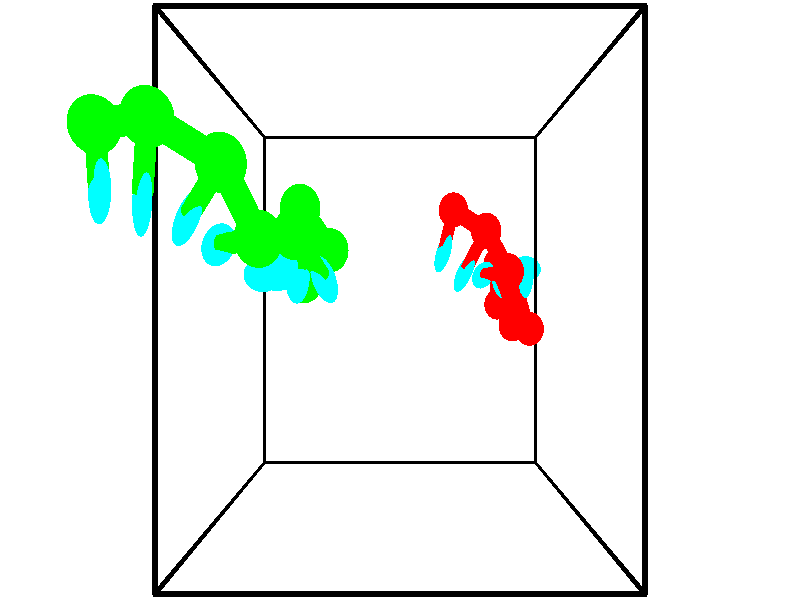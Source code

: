 // switches for output
#declare DRAW_BASES = 1; // possible values are 0, 1; only relevant for DNA ribbons
#declare DRAW_BASES_TYPE = 3; // possible values are 1, 2, 3; only relevant for DNA ribbons
#declare DRAW_FOG = 0; // set to 1 to enable fog

#include "colors.inc"

#include "transforms.inc"
background { rgb <1, 1, 1>}

#default {
   normal{
       ripples 0.25
       frequency 0.20
       turbulence 0.2
       lambda 5
   }
	finish {
		phong 0.1
		phong_size 40.
	}
}

// original window dimensions: 1024x640


// camera settings

camera {
	sky <-0, 1, 0>
	up <-0, 1, 0>
	right 1.6 * <1, 0, 0>
	location <2.5, 2.5, 11.1562>
	look_at <2.5, 2.5, 2.5>
	direction <0, 0, -8.6562>
	angle 67.0682
}


# declare cpy_camera_pos = <2.5, 2.5, 11.1562>;
# if (DRAW_FOG = 1)
fog {
	fog_type 2
	up vnormalize(cpy_camera_pos)
	color rgbt<1,1,1,0.3>
	distance 1e-5
	fog_alt 3e-3
	fog_offset 4
}
# end


// LIGHTS

# declare lum = 6;
global_settings {
	ambient_light rgb lum * <0.05, 0.05, 0.05>
	max_trace_level 15
}# declare cpy_direct_light_amount = 0.25;
light_source
{	1000 * <-1, -1, 1>,
	rgb lum * cpy_direct_light_amount
	parallel
}

light_source
{	1000 * <1, 1, -1>,
	rgb lum * cpy_direct_light_amount
	parallel
}

// strand 0

// nucleotide -1

// particle -1
sphere {
	<3.415372, 3.787213, 0.794129> 0.250000
	pigment { color rgbt <1,0,0,0> }
	no_shadow
}
cylinder {
	<3.306584, 3.427410, 0.930904>,  <3.241312, 3.211529, 1.012969>, 0.100000
	pigment { color rgbt <1,0,0,0> }
	no_shadow
}
cylinder {
	<3.306584, 3.427410, 0.930904>,  <3.415372, 3.787213, 0.794129>, 0.100000
	pigment { color rgbt <1,0,0,0> }
	no_shadow
}

// particle -1
sphere {
	<3.306584, 3.427410, 0.930904> 0.100000
	pigment { color rgbt <1,0,0,0> }
	no_shadow
}
sphere {
	0, 1
	scale<0.080000,0.200000,0.300000>
	matrix <0.817471, -0.403432, -0.411076,
		0.507714, 0.167724, 0.845041,
		-0.271969, -0.899506, 0.341938,
		3.224994, 3.157558, 1.033486>
	pigment { color rgbt <0,1,1,0> }
	no_shadow
}
cylinder {
	<3.930068, 3.456469, 1.132741>,  <3.415372, 3.787213, 0.794129>, 0.130000
	pigment { color rgbt <1,0,0,0> }
	no_shadow
}

// nucleotide -1

// particle -1
sphere {
	<3.930068, 3.456469, 1.132741> 0.250000
	pigment { color rgbt <1,0,0,0> }
	no_shadow
}
cylinder {
	<3.733605, 3.126274, 1.021505>,  <3.615727, 2.928157, 0.954764>, 0.100000
	pigment { color rgbt <1,0,0,0> }
	no_shadow
}
cylinder {
	<3.733605, 3.126274, 1.021505>,  <3.930068, 3.456469, 1.132741>, 0.100000
	pigment { color rgbt <1,0,0,0> }
	no_shadow
}

// particle -1
sphere {
	<3.733605, 3.126274, 1.021505> 0.100000
	pigment { color rgbt <1,0,0,0> }
	no_shadow
}
sphere {
	0, 1
	scale<0.080000,0.200000,0.300000>
	matrix <0.836080, -0.357183, -0.416403,
		0.244408, -0.437024, 0.865607,
		-0.491158, -0.825488, -0.278089,
		3.586257, 2.878628, 0.938079>
	pigment { color rgbt <0,1,1,0> }
	no_shadow
}
cylinder {
	<4.254817, 2.882245, 1.372243>,  <3.930068, 3.456469, 1.132741>, 0.130000
	pigment { color rgbt <1,0,0,0> }
	no_shadow
}

// nucleotide -1

// particle -1
sphere {
	<4.254817, 2.882245, 1.372243> 0.250000
	pigment { color rgbt <1,0,0,0> }
	no_shadow
}
cylinder {
	<4.069529, 2.868145, 1.018026>,  <3.958356, 2.859685, 0.805496>, 0.100000
	pigment { color rgbt <1,0,0,0> }
	no_shadow
}
cylinder {
	<4.069529, 2.868145, 1.018026>,  <4.254817, 2.882245, 1.372243>, 0.100000
	pigment { color rgbt <1,0,0,0> }
	no_shadow
}

// particle -1
sphere {
	<4.069529, 2.868145, 1.018026> 0.100000
	pigment { color rgbt <1,0,0,0> }
	no_shadow
}
sphere {
	0, 1
	scale<0.080000,0.200000,0.300000>
	matrix <0.851527, -0.294629, -0.433700,
		-0.245618, -0.954961, 0.166495,
		-0.463221, -0.035251, -0.885541,
		3.930563, 2.857570, 0.752364>
	pigment { color rgbt <0,1,1,0> }
	no_shadow
}
cylinder {
	<4.446869, 2.257187, 1.034736>,  <4.254817, 2.882245, 1.372243>, 0.130000
	pigment { color rgbt <1,0,0,0> }
	no_shadow
}

// nucleotide -1

// particle -1
sphere {
	<4.446869, 2.257187, 1.034736> 0.250000
	pigment { color rgbt <1,0,0,0> }
	no_shadow
}
cylinder {
	<4.351312, 2.556557, 0.787256>,  <4.293977, 2.736179, 0.638768>, 0.100000
	pigment { color rgbt <1,0,0,0> }
	no_shadow
}
cylinder {
	<4.351312, 2.556557, 0.787256>,  <4.446869, 2.257187, 1.034736>, 0.100000
	pigment { color rgbt <1,0,0,0> }
	no_shadow
}

// particle -1
sphere {
	<4.351312, 2.556557, 0.787256> 0.100000
	pigment { color rgbt <1,0,0,0> }
	no_shadow
}
sphere {
	0, 1
	scale<0.080000,0.200000,0.300000>
	matrix <0.802446, -0.206637, -0.559805,
		-0.546818, -0.630208, -0.551206,
		-0.238894, 0.748425, -0.618700,
		4.279644, 2.781084, 0.601646>
	pigment { color rgbt <0,1,1,0> }
	no_shadow
}
cylinder {
	<4.780159, 2.077213, 0.511974>,  <4.446869, 2.257187, 1.034736>, 0.130000
	pigment { color rgbt <1,0,0,0> }
	no_shadow
}

// nucleotide -1

// particle -1
sphere {
	<4.780159, 2.077213, 0.511974> 0.250000
	pigment { color rgbt <1,0,0,0> }
	no_shadow
}
cylinder {
	<4.672256, 2.447647, 0.406448>,  <4.607514, 2.669908, 0.343133>, 0.100000
	pigment { color rgbt <1,0,0,0> }
	no_shadow
}
cylinder {
	<4.672256, 2.447647, 0.406448>,  <4.780159, 2.077213, 0.511974>, 0.100000
	pigment { color rgbt <1,0,0,0> }
	no_shadow
}

// particle -1
sphere {
	<4.672256, 2.447647, 0.406448> 0.100000
	pigment { color rgbt <1,0,0,0> }
	no_shadow
}
sphere {
	0, 1
	scale<0.080000,0.200000,0.300000>
	matrix <0.766783, 0.040865, -0.640604,
		-0.582474, -0.375096, -0.721130,
		-0.269757, 0.926085, -0.263814,
		4.591329, 2.725473, 0.327304>
	pigment { color rgbt <0,1,1,0> }
	no_shadow
}
cylinder {
	<4.622407, 2.095615, -0.275674>,  <4.780159, 2.077213, 0.511974>, 0.130000
	pigment { color rgbt <1,0,0,0> }
	no_shadow
}

// nucleotide -1

// particle -1
sphere {
	<4.622407, 2.095615, -0.275674> 0.250000
	pigment { color rgbt <1,0,0,0> }
	no_shadow
}
cylinder {
	<4.707454, 2.472710, -0.172878>,  <4.758482, 2.698966, -0.111201>, 0.100000
	pigment { color rgbt <1,0,0,0> }
	no_shadow
}
cylinder {
	<4.707454, 2.472710, -0.172878>,  <4.622407, 2.095615, -0.275674>, 0.100000
	pigment { color rgbt <1,0,0,0> }
	no_shadow
}

// particle -1
sphere {
	<4.707454, 2.472710, -0.172878> 0.100000
	pigment { color rgbt <1,0,0,0> }
	no_shadow
}
sphere {
	0, 1
	scale<0.080000,0.200000,0.300000>
	matrix <0.494916, 0.122872, -0.860210,
		-0.842527, 0.310083, -0.440450,
		0.212617, 0.942736, 0.256989,
		4.771239, 2.755530, -0.095782>
	pigment { color rgbt <0,1,1,0> }
	no_shadow
}
cylinder {
	<4.433466, 2.425690, -0.869397>,  <4.622407, 2.095615, -0.275674>, 0.130000
	pigment { color rgbt <1,0,0,0> }
	no_shadow
}

// nucleotide -1

// particle -1
sphere {
	<4.433466, 2.425690, -0.869397> 0.250000
	pigment { color rgbt <1,0,0,0> }
	no_shadow
}
cylinder {
	<4.666625, 2.669838, -0.654854>,  <4.806520, 2.816327, -0.526128>, 0.100000
	pigment { color rgbt <1,0,0,0> }
	no_shadow
}
cylinder {
	<4.666625, 2.669838, -0.654854>,  <4.433466, 2.425690, -0.869397>, 0.100000
	pigment { color rgbt <1,0,0,0> }
	no_shadow
}

// particle -1
sphere {
	<4.666625, 2.669838, -0.654854> 0.100000
	pigment { color rgbt <1,0,0,0> }
	no_shadow
}
sphere {
	0, 1
	scale<0.080000,0.200000,0.300000>
	matrix <0.575640, 0.155678, -0.802747,
		-0.573472, 0.776667, -0.260610,
		0.582896, 0.610370, 0.536358,
		4.841494, 2.852949, -0.493946>
	pigment { color rgbt <0,1,1,0> }
	no_shadow
}
cylinder {
	<4.474735, 3.121917, -1.293555>,  <4.433466, 2.425690, -0.869397>, 0.130000
	pigment { color rgbt <1,0,0,0> }
	no_shadow
}

// nucleotide -1

// particle -1
sphere {
	<4.474735, 3.121917, -1.293555> 0.250000
	pigment { color rgbt <1,0,0,0> }
	no_shadow
}
cylinder {
	<4.788584, 3.067356, -1.051641>,  <4.976893, 3.034620, -0.906493>, 0.100000
	pigment { color rgbt <1,0,0,0> }
	no_shadow
}
cylinder {
	<4.788584, 3.067356, -1.051641>,  <4.474735, 3.121917, -1.293555>, 0.100000
	pigment { color rgbt <1,0,0,0> }
	no_shadow
}

// particle -1
sphere {
	<4.788584, 3.067356, -1.051641> 0.100000
	pigment { color rgbt <1,0,0,0> }
	no_shadow
}
sphere {
	0, 1
	scale<0.080000,0.200000,0.300000>
	matrix <0.616989, 0.076157, -0.783278,
		0.060782, 0.987722, 0.143912,
		0.784621, -0.136401, 0.604785,
		5.023970, 3.026436, -0.870206>
	pigment { color rgbt <0,1,1,0> }
	no_shadow
}
// strand 1

// nucleotide -1

// particle -1
sphere {
	<1.127675, 2.712702, 2.464968> 0.250000
	pigment { color rgbt <0,1,0,0> }
	no_shadow
}
cylinder {
	<0.853516, 2.752731, 2.753471>,  <0.689020, 2.776749, 2.926573>, 0.100000
	pigment { color rgbt <0,1,0,0> }
	no_shadow
}
cylinder {
	<0.853516, 2.752731, 2.753471>,  <1.127675, 2.712702, 2.464968>, 0.100000
	pigment { color rgbt <0,1,0,0> }
	no_shadow
}

// particle -1
sphere {
	<0.853516, 2.752731, 2.753471> 0.100000
	pigment { color rgbt <0,1,0,0> }
	no_shadow
}
sphere {
	0, 1
	scale<0.080000,0.200000,0.300000>
	matrix <0.660853, -0.330457, 0.673848,
		0.305779, 0.938501, 0.160361,
		-0.685399, 0.100074, 0.721258,
		0.647896, 2.782753, 2.969849>
	pigment { color rgbt <0,1,1,0> }
	no_shadow
}
cylinder {
	<1.549879, 3.062576, 2.961032>,  <1.127675, 2.712702, 2.464968>, 0.130000
	pigment { color rgbt <0,1,0,0> }
	no_shadow
}

// nucleotide -1

// particle -1
sphere {
	<1.549879, 3.062576, 2.961032> 0.250000
	pigment { color rgbt <0,1,0,0> }
	no_shadow
}
cylinder {
	<1.225330, 2.917603, 3.144474>,  <1.030601, 2.830619, 3.254539>, 0.100000
	pigment { color rgbt <0,1,0,0> }
	no_shadow
}
cylinder {
	<1.225330, 2.917603, 3.144474>,  <1.549879, 3.062576, 2.961032>, 0.100000
	pigment { color rgbt <0,1,0,0> }
	no_shadow
}

// particle -1
sphere {
	<1.225330, 2.917603, 3.144474> 0.100000
	pigment { color rgbt <0,1,0,0> }
	no_shadow
}
sphere {
	0, 1
	scale<0.080000,0.200000,0.300000>
	matrix <0.547036, -0.194342, 0.814237,
		-0.205980, 0.911523, 0.355948,
		-0.811371, -0.362433, 0.458605,
		0.981919, 2.808873, 3.282056>
	pigment { color rgbt <0,1,1,0> }
	no_shadow
}
cylinder {
	<1.251030, 3.460918, 3.589969>,  <1.549879, 3.062576, 2.961032>, 0.130000
	pigment { color rgbt <0,1,0,0> }
	no_shadow
}

// nucleotide -1

// particle -1
sphere {
	<1.251030, 3.460918, 3.589969> 0.250000
	pigment { color rgbt <0,1,0,0> }
	no_shadow
}
cylinder {
	<1.231712, 3.061386, 3.589100>,  <1.220122, 2.821667, 3.588578>, 0.100000
	pigment { color rgbt <0,1,0,0> }
	no_shadow
}
cylinder {
	<1.231712, 3.061386, 3.589100>,  <1.251030, 3.460918, 3.589969>, 0.100000
	pigment { color rgbt <0,1,0,0> }
	no_shadow
}

// particle -1
sphere {
	<1.231712, 3.061386, 3.589100> 0.100000
	pigment { color rgbt <0,1,0,0> }
	no_shadow
}
sphere {
	0, 1
	scale<0.080000,0.200000,0.300000>
	matrix <0.803206, -0.040129, 0.594348,
		-0.593740, 0.026957, 0.804205,
		-0.048294, -0.998831, -0.002174,
		1.217224, 2.761737, 3.588448>
	pigment { color rgbt <0,1,1,0> }
	no_shadow
}
cylinder {
	<1.290130, 3.130692, 4.236060>,  <1.251030, 3.460918, 3.589969>, 0.130000
	pigment { color rgbt <0,1,0,0> }
	no_shadow
}

// nucleotide -1

// particle -1
sphere {
	<1.290130, 3.130692, 4.236060> 0.250000
	pigment { color rgbt <0,1,0,0> }
	no_shadow
}
cylinder {
	<1.452442, 2.889412, 3.961399>,  <1.549830, 2.744644, 3.796602>, 0.100000
	pigment { color rgbt <0,1,0,0> }
	no_shadow
}
cylinder {
	<1.452442, 2.889412, 3.961399>,  <1.290130, 3.130692, 4.236060>, 0.100000
	pigment { color rgbt <0,1,0,0> }
	no_shadow
}

// particle -1
sphere {
	<1.452442, 2.889412, 3.961399> 0.100000
	pigment { color rgbt <0,1,0,0> }
	no_shadow
}
sphere {
	0, 1
	scale<0.080000,0.200000,0.300000>
	matrix <0.895567, 0.112408, 0.430494,
		-0.182488, -0.789630, 0.585818,
		0.405781, -0.603199, -0.686653,
		1.574177, 2.708452, 3.755403>
	pigment { color rgbt <0,1,1,0> }
	no_shadow
}
cylinder {
	<1.036782, 3.026989, 4.913599>,  <1.290130, 3.130692, 4.236060>, 0.130000
	pigment { color rgbt <0,1,0,0> }
	no_shadow
}

// nucleotide -1

// particle -1
sphere {
	<1.036782, 3.026989, 4.913599> 0.250000
	pigment { color rgbt <0,1,0,0> }
	no_shadow
}
cylinder {
	<0.723820, 3.016991, 4.664692>,  <0.536043, 3.010991, 4.515347>, 0.100000
	pigment { color rgbt <0,1,0,0> }
	no_shadow
}
cylinder {
	<0.723820, 3.016991, 4.664692>,  <1.036782, 3.026989, 4.913599>, 0.100000
	pigment { color rgbt <0,1,0,0> }
	no_shadow
}

// particle -1
sphere {
	<0.723820, 3.016991, 4.664692> 0.100000
	pigment { color rgbt <0,1,0,0> }
	no_shadow
}
sphere {
	0, 1
	scale<0.080000,0.200000,0.300000>
	matrix <-0.618403, 0.149313, 0.771546,
		0.073626, 0.988474, -0.132281,
		-0.782404, -0.024997, -0.622269,
		0.489098, 3.009491, 4.478011>
	pigment { color rgbt <0,1,1,0> }
	no_shadow
}
cylinder {
	<0.720243, 3.637577, 5.157373>,  <1.036782, 3.026989, 4.913599>, 0.130000
	pigment { color rgbt <0,1,0,0> }
	no_shadow
}

// nucleotide -1

// particle -1
sphere {
	<0.720243, 3.637577, 5.157373> 0.250000
	pigment { color rgbt <0,1,0,0> }
	no_shadow
}
cylinder {
	<0.462685, 3.394661, 4.971214>,  <0.308149, 3.248911, 4.859519>, 0.100000
	pigment { color rgbt <0,1,0,0> }
	no_shadow
}
cylinder {
	<0.462685, 3.394661, 4.971214>,  <0.720243, 3.637577, 5.157373>, 0.100000
	pigment { color rgbt <0,1,0,0> }
	no_shadow
}

// particle -1
sphere {
	<0.462685, 3.394661, 4.971214> 0.100000
	pigment { color rgbt <0,1,0,0> }
	no_shadow
}
sphere {
	0, 1
	scale<0.080000,0.200000,0.300000>
	matrix <-0.695589, 0.211287, 0.686669,
		-0.318675, 0.765870, -0.558471,
		-0.643897, -0.607290, -0.465398,
		0.269516, 3.212474, 4.831595>
	pigment { color rgbt <0,1,1,0> }
	no_shadow
}
cylinder {
	<0.024606, 3.996908, 5.240661>,  <0.720243, 3.637577, 5.157373>, 0.130000
	pigment { color rgbt <0,1,0,0> }
	no_shadow
}

// nucleotide -1

// particle -1
sphere {
	<0.024606, 3.996908, 5.240661> 0.250000
	pigment { color rgbt <0,1,0,0> }
	no_shadow
}
cylinder {
	<-0.045769, 3.614769, 5.145702>,  <-0.087994, 3.385486, 5.088727>, 0.100000
	pigment { color rgbt <0,1,0,0> }
	no_shadow
}
cylinder {
	<-0.045769, 3.614769, 5.145702>,  <0.024606, 3.996908, 5.240661>, 0.100000
	pigment { color rgbt <0,1,0,0> }
	no_shadow
}

// particle -1
sphere {
	<-0.045769, 3.614769, 5.145702> 0.100000
	pigment { color rgbt <0,1,0,0> }
	no_shadow
}
sphere {
	0, 1
	scale<0.080000,0.200000,0.300000>
	matrix <-0.785106, -0.009303, 0.619291,
		-0.593847, 0.295338, -0.748413,
		-0.175938, -0.955347, -0.237397,
		-0.098550, 3.328165, 5.074483>
	pigment { color rgbt <0,1,1,0> }
	no_shadow
}
cylinder {
	<-0.616784, 3.990355, 4.997352>,  <0.024606, 3.996908, 5.240661>, 0.130000
	pigment { color rgbt <0,1,0,0> }
	no_shadow
}

// nucleotide -1

// particle -1
sphere {
	<-0.616784, 3.990355, 4.997352> 0.250000
	pigment { color rgbt <0,1,0,0> }
	no_shadow
}
cylinder {
	<-0.505146, 3.643654, 5.162685>,  <-0.438163, 3.435633, 5.261886>, 0.100000
	pigment { color rgbt <0,1,0,0> }
	no_shadow
}
cylinder {
	<-0.505146, 3.643654, 5.162685>,  <-0.616784, 3.990355, 4.997352>, 0.100000
	pigment { color rgbt <0,1,0,0> }
	no_shadow
}

// particle -1
sphere {
	<-0.505146, 3.643654, 5.162685> 0.100000
	pigment { color rgbt <0,1,0,0> }
	no_shadow
}
sphere {
	0, 1
	scale<0.080000,0.200000,0.300000>
	matrix <-0.710461, 0.103200, 0.696129,
		-0.646028, -0.487944, -0.586991,
		0.279094, -0.866753, 0.413334,
		-0.421418, 3.383628, 5.286686>
	pigment { color rgbt <0,1,1,0> }
	no_shadow
}
// box output
cylinder {
	<0.000000, 0.000000, 0.000000>,  <5.000000, 0.000000, 0.000000>, 0.025000
	pigment { color rgbt <0,0,0,0> }
	no_shadow
}
cylinder {
	<0.000000, 0.000000, 0.000000>,  <0.000000, 5.000000, 0.000000>, 0.025000
	pigment { color rgbt <0,0,0,0> }
	no_shadow
}
cylinder {
	<0.000000, 0.000000, 0.000000>,  <0.000000, 0.000000, 5.000000>, 0.025000
	pigment { color rgbt <0,0,0,0> }
	no_shadow
}
cylinder {
	<5.000000, 5.000000, 5.000000>,  <0.000000, 5.000000, 5.000000>, 0.025000
	pigment { color rgbt <0,0,0,0> }
	no_shadow
}
cylinder {
	<5.000000, 5.000000, 5.000000>,  <5.000000, 0.000000, 5.000000>, 0.025000
	pigment { color rgbt <0,0,0,0> }
	no_shadow
}
cylinder {
	<5.000000, 5.000000, 5.000000>,  <5.000000, 5.000000, 0.000000>, 0.025000
	pigment { color rgbt <0,0,0,0> }
	no_shadow
}
cylinder {
	<0.000000, 0.000000, 5.000000>,  <0.000000, 5.000000, 5.000000>, 0.025000
	pigment { color rgbt <0,0,0,0> }
	no_shadow
}
cylinder {
	<0.000000, 0.000000, 5.000000>,  <5.000000, 0.000000, 5.000000>, 0.025000
	pigment { color rgbt <0,0,0,0> }
	no_shadow
}
cylinder {
	<5.000000, 5.000000, 0.000000>,  <0.000000, 5.000000, 0.000000>, 0.025000
	pigment { color rgbt <0,0,0,0> }
	no_shadow
}
cylinder {
	<5.000000, 5.000000, 0.000000>,  <5.000000, 0.000000, 0.000000>, 0.025000
	pigment { color rgbt <0,0,0,0> }
	no_shadow
}
cylinder {
	<5.000000, 0.000000, 5.000000>,  <5.000000, 0.000000, 0.000000>, 0.025000
	pigment { color rgbt <0,0,0,0> }
	no_shadow
}
cylinder {
	<0.000000, 5.000000, 0.000000>,  <0.000000, 5.000000, 5.000000>, 0.025000
	pigment { color rgbt <0,0,0,0> }
	no_shadow
}
// end of box output
